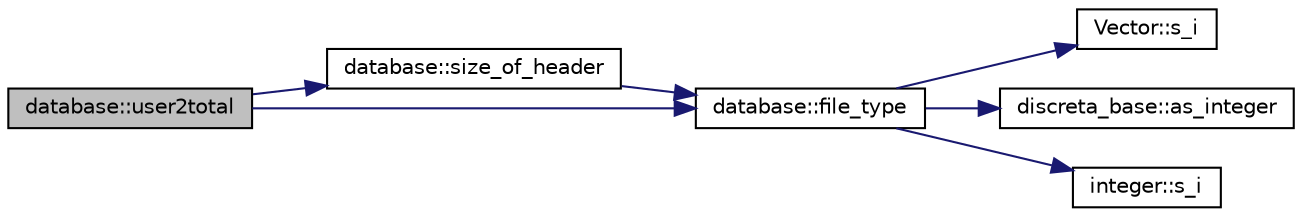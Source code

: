 digraph "database::user2total"
{
  edge [fontname="Helvetica",fontsize="10",labelfontname="Helvetica",labelfontsize="10"];
  node [fontname="Helvetica",fontsize="10",shape=record];
  rankdir="LR";
  Node3881 [label="database::user2total",height=0.2,width=0.4,color="black", fillcolor="grey75", style="filled", fontcolor="black"];
  Node3881 -> Node3882 [color="midnightblue",fontsize="10",style="solid",fontname="Helvetica"];
  Node3882 [label="database::size_of_header",height=0.2,width=0.4,color="black", fillcolor="white", style="filled",URL="$db/d72/classdatabase.html#a06a4fb255387e8bac32d98d365a90019"];
  Node3882 -> Node3883 [color="midnightblue",fontsize="10",style="solid",fontname="Helvetica"];
  Node3883 [label="database::file_type",height=0.2,width=0.4,color="black", fillcolor="white", style="filled",URL="$db/d72/classdatabase.html#a9dce80d625548b03b8317641b674cd9b"];
  Node3883 -> Node3884 [color="midnightblue",fontsize="10",style="solid",fontname="Helvetica"];
  Node3884 [label="Vector::s_i",height=0.2,width=0.4,color="black", fillcolor="white", style="filled",URL="$d5/db2/class_vector.html#a1c4fe1752523df8119f70dd550244871"];
  Node3883 -> Node3885 [color="midnightblue",fontsize="10",style="solid",fontname="Helvetica"];
  Node3885 [label="discreta_base::as_integer",height=0.2,width=0.4,color="black", fillcolor="white", style="filled",URL="$d7/d71/classdiscreta__base.html#a00d7691eaf874fd283d942692fe8dd26"];
  Node3883 -> Node3886 [color="midnightblue",fontsize="10",style="solid",fontname="Helvetica"];
  Node3886 [label="integer::s_i",height=0.2,width=0.4,color="black", fillcolor="white", style="filled",URL="$d0/de5/classinteger.html#adf28e9f94d4c844adaa950deeb80b904"];
  Node3881 -> Node3883 [color="midnightblue",fontsize="10",style="solid",fontname="Helvetica"];
}

